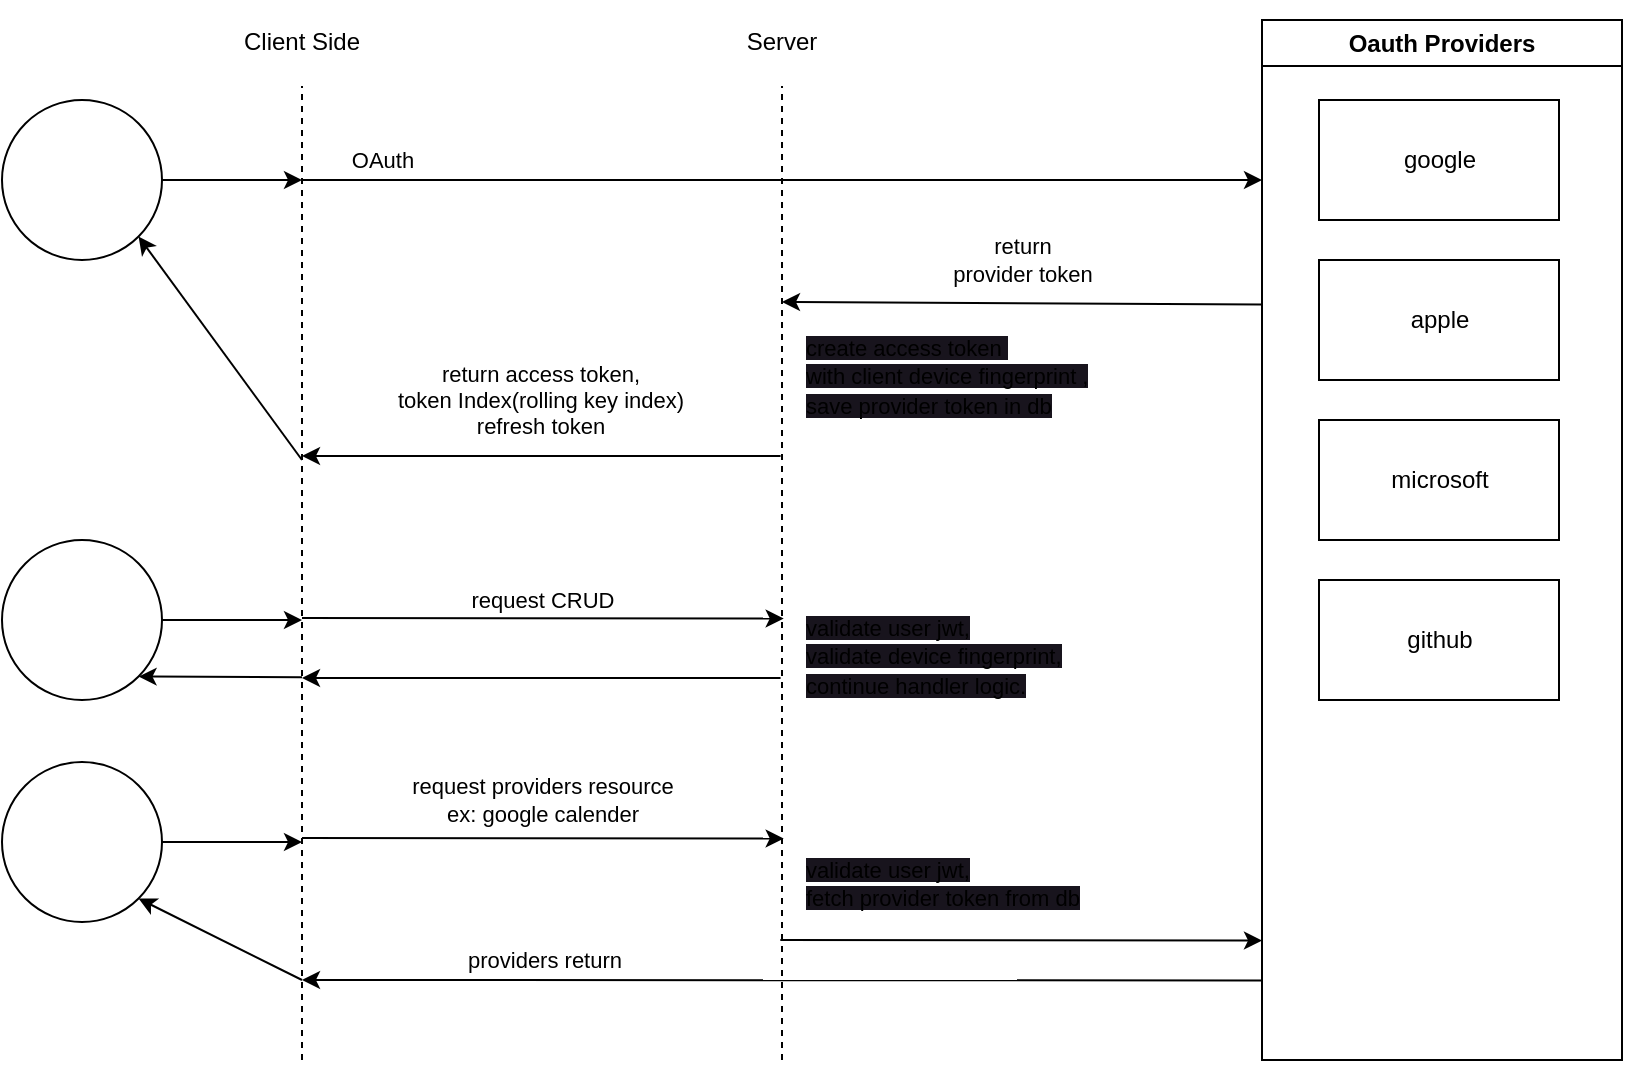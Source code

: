 <mxfile>
    <diagram name="DBStore" id="5vakd0-f1liF5I9U3yXF">
        <mxGraphModel dx="517" dy="414" grid="1" gridSize="10" guides="1" tooltips="1" connect="1" arrows="1" fold="1" page="1" pageScale="1" pageWidth="850" pageHeight="1100" math="0" shadow="0">
            <root>
                <mxCell id="mySKQl5GLhSIpnXFPhBY-0"/>
                <mxCell id="mySKQl5GLhSIpnXFPhBY-1" parent="mySKQl5GLhSIpnXFPhBY-0"/>
                <mxCell id="mySKQl5GLhSIpnXFPhBY-2" style="edgeStyle=none;html=1;" parent="mySKQl5GLhSIpnXFPhBY-1" edge="1">
                    <mxGeometry relative="1" as="geometry">
                        <mxPoint x="160" y="160" as="sourcePoint"/>
                        <mxPoint x="640" y="160" as="targetPoint"/>
                    </mxGeometry>
                </mxCell>
                <mxCell id="mySKQl5GLhSIpnXFPhBY-3" value="OAuth" style="edgeLabel;html=1;align=center;verticalAlign=middle;resizable=0;points=[];" parent="mySKQl5GLhSIpnXFPhBY-2" vertex="1" connectable="0">
                    <mxGeometry x="0.153" y="-1" relative="1" as="geometry">
                        <mxPoint x="-237" y="-11" as="offset"/>
                    </mxGeometry>
                </mxCell>
                <mxCell id="mySKQl5GLhSIpnXFPhBY-4" value="Oauth Providers" style="swimlane;whiteSpace=wrap;html=1;" parent="mySKQl5GLhSIpnXFPhBY-1" vertex="1">
                    <mxGeometry x="640" y="80" width="180" height="520" as="geometry"/>
                </mxCell>
                <mxCell id="mySKQl5GLhSIpnXFPhBY-5" value="google" style="rounded=0;whiteSpace=wrap;html=1;" parent="mySKQl5GLhSIpnXFPhBY-4" vertex="1">
                    <mxGeometry x="28.5" y="40" width="120" height="60" as="geometry"/>
                </mxCell>
                <mxCell id="mySKQl5GLhSIpnXFPhBY-6" value="apple" style="rounded=0;whiteSpace=wrap;html=1;" parent="mySKQl5GLhSIpnXFPhBY-4" vertex="1">
                    <mxGeometry x="28.5" y="120" width="120" height="60" as="geometry"/>
                </mxCell>
                <mxCell id="mySKQl5GLhSIpnXFPhBY-7" value="microsoft" style="rounded=0;whiteSpace=wrap;html=1;" parent="mySKQl5GLhSIpnXFPhBY-4" vertex="1">
                    <mxGeometry x="28.5" y="200" width="120" height="60" as="geometry"/>
                </mxCell>
                <mxCell id="mySKQl5GLhSIpnXFPhBY-8" value="github" style="rounded=0;whiteSpace=wrap;html=1;" parent="mySKQl5GLhSIpnXFPhBY-4" vertex="1">
                    <mxGeometry x="28.5" y="280" width="120" height="60" as="geometry"/>
                </mxCell>
                <mxCell id="mySKQl5GLhSIpnXFPhBY-9" value="" style="group" parent="mySKQl5GLhSIpnXFPhBY-1" vertex="1" connectable="0">
                    <mxGeometry x="100" y="70" width="120" height="530" as="geometry"/>
                </mxCell>
                <mxCell id="mySKQl5GLhSIpnXFPhBY-10" value="" style="endArrow=none;dashed=1;html=1;" parent="mySKQl5GLhSIpnXFPhBY-9" target="mySKQl5GLhSIpnXFPhBY-11" edge="1">
                    <mxGeometry width="50" height="50" relative="1" as="geometry">
                        <mxPoint x="60" y="530" as="sourcePoint"/>
                        <mxPoint x="60" y="14.324" as="targetPoint"/>
                    </mxGeometry>
                </mxCell>
                <mxCell id="mySKQl5GLhSIpnXFPhBY-11" value="Client Side" style="text;html=1;strokeColor=none;fillColor=none;align=center;verticalAlign=middle;whiteSpace=wrap;rounded=0;" parent="mySKQl5GLhSIpnXFPhBY-9" vertex="1">
                    <mxGeometry width="120" height="42.973" as="geometry"/>
                </mxCell>
                <mxCell id="mySKQl5GLhSIpnXFPhBY-12" value="" style="group" parent="mySKQl5GLhSIpnXFPhBY-1" vertex="1" connectable="0">
                    <mxGeometry x="340" y="70" width="120" height="530" as="geometry"/>
                </mxCell>
                <mxCell id="mySKQl5GLhSIpnXFPhBY-13" value="" style="endArrow=none;dashed=1;html=1;" parent="mySKQl5GLhSIpnXFPhBY-12" target="mySKQl5GLhSIpnXFPhBY-14" edge="1">
                    <mxGeometry width="50" height="50" relative="1" as="geometry">
                        <mxPoint x="60" y="530" as="sourcePoint"/>
                        <mxPoint x="37.895" y="14.324" as="targetPoint"/>
                    </mxGeometry>
                </mxCell>
                <mxCell id="mySKQl5GLhSIpnXFPhBY-14" value="Server" style="text;html=1;strokeColor=none;fillColor=none;align=center;verticalAlign=middle;whiteSpace=wrap;rounded=0;" parent="mySKQl5GLhSIpnXFPhBY-12" vertex="1">
                    <mxGeometry x="22.11" width="75.789" height="42.973" as="geometry"/>
                </mxCell>
                <mxCell id="mySKQl5GLhSIpnXFPhBY-15" value="return access token, &lt;br&gt;token Index(rolling key index)&lt;br&gt;refresh token" style="edgeStyle=none;html=1;exitX=-0.006;exitY=0.367;exitDx=0;exitDy=0;exitPerimeter=0;" parent="mySKQl5GLhSIpnXFPhBY-1" edge="1">
                    <mxGeometry x="0.003" y="-28" relative="1" as="geometry">
                        <mxPoint x="399.28" y="298" as="sourcePoint"/>
                        <mxPoint x="160" y="298" as="targetPoint"/>
                        <mxPoint as="offset"/>
                    </mxGeometry>
                </mxCell>
                <mxCell id="mySKQl5GLhSIpnXFPhBY-16" value="&lt;span style=&quot;font-size: 11px; text-align: center; background-color: rgb(24, 20, 29);&quot;&gt;create access token&amp;nbsp;&lt;br&gt;&lt;/span&gt;&lt;span style=&quot;font-size: 11px; text-align: center; background-color: rgb(24, 20, 29);&quot;&gt;with client device fingerprint ,&lt;br&gt;save provider token in db&lt;br&gt;&lt;/span&gt;" style="text;whiteSpace=wrap;html=1;" parent="mySKQl5GLhSIpnXFPhBY-1" vertex="1">
                    <mxGeometry x="410" y="230" width="160" height="85.14" as="geometry"/>
                </mxCell>
                <mxCell id="mySKQl5GLhSIpnXFPhBY-17" value="return&lt;br&gt;provider token" style="edgeStyle=none;html=1;" parent="mySKQl5GLhSIpnXFPhBY-1" edge="1">
                    <mxGeometry y="-22" relative="1" as="geometry">
                        <mxPoint x="640" y="222.214" as="sourcePoint"/>
                        <mxPoint x="400" y="220.998" as="targetPoint"/>
                        <mxPoint as="offset"/>
                    </mxGeometry>
                </mxCell>
                <mxCell id="mySKQl5GLhSIpnXFPhBY-18" value="&lt;span style=&quot;font-size: 11px; text-align: center; background-color: rgb(24, 20, 29);&quot;&gt;validate user jwt,&lt;br&gt;validate device fingerprint,&lt;br&gt;continue handler logic.&lt;br&gt;&lt;/span&gt;" style="text;whiteSpace=wrap;html=1;" parent="mySKQl5GLhSIpnXFPhBY-1" vertex="1">
                    <mxGeometry x="410" y="370" width="160" height="45.14" as="geometry"/>
                </mxCell>
                <mxCell id="mySKQl5GLhSIpnXFPhBY-19" style="edgeStyle=none;html=1;entryX=0.007;entryY=0.654;entryDx=0;entryDy=0;entryPerimeter=0;" parent="mySKQl5GLhSIpnXFPhBY-1" edge="1">
                    <mxGeometry relative="1" as="geometry">
                        <mxPoint x="160" y="489.002" as="sourcePoint"/>
                        <mxPoint x="400.84" y="489.245" as="targetPoint"/>
                    </mxGeometry>
                </mxCell>
                <mxCell id="mySKQl5GLhSIpnXFPhBY-20" value="request providers resource&lt;br&gt;ex: google calender" style="edgeLabel;html=1;align=center;verticalAlign=middle;resizable=0;points=[];" parent="mySKQl5GLhSIpnXFPhBY-19" vertex="1" connectable="0">
                    <mxGeometry x="-0.094" y="2" relative="1" as="geometry">
                        <mxPoint x="11" y="-17" as="offset"/>
                    </mxGeometry>
                </mxCell>
                <mxCell id="mySKQl5GLhSIpnXFPhBY-21" value="&lt;span style=&quot;font-size: 11px; text-align: center; background-color: rgb(24, 20, 29);&quot;&gt;validate user jwt,&lt;br&gt;fetch provider token from db&lt;br&gt;&lt;/span&gt;" style="text;whiteSpace=wrap;html=1;" parent="mySKQl5GLhSIpnXFPhBY-1" vertex="1">
                    <mxGeometry x="410" y="491" width="160" height="40" as="geometry"/>
                </mxCell>
                <mxCell id="mySKQl5GLhSIpnXFPhBY-22" style="edgeStyle=none;html=1;entryX=0.007;entryY=0.654;entryDx=0;entryDy=0;entryPerimeter=0;" parent="mySKQl5GLhSIpnXFPhBY-1" edge="1">
                    <mxGeometry relative="1" as="geometry">
                        <mxPoint x="399.16" y="540.002" as="sourcePoint"/>
                        <mxPoint x="640.0" y="540.245" as="targetPoint"/>
                    </mxGeometry>
                </mxCell>
                <mxCell id="mySKQl5GLhSIpnXFPhBY-23" style="edgeStyle=none;html=1;entryX=0.007;entryY=0.654;entryDx=0;entryDy=0;entryPerimeter=0;" parent="mySKQl5GLhSIpnXFPhBY-1" edge="1">
                    <mxGeometry relative="1" as="geometry">
                        <mxPoint x="160" y="379.005" as="sourcePoint"/>
                        <mxPoint x="400.84" y="379.269" as="targetPoint"/>
                    </mxGeometry>
                </mxCell>
                <mxCell id="mySKQl5GLhSIpnXFPhBY-24" value="request CRUD" style="edgeLabel;html=1;align=center;verticalAlign=middle;resizable=0;points=[];" parent="mySKQl5GLhSIpnXFPhBY-23" vertex="1" connectable="0">
                    <mxGeometry x="-0.094" y="2" relative="1" as="geometry">
                        <mxPoint x="11" y="-7" as="offset"/>
                    </mxGeometry>
                </mxCell>
                <mxCell id="mySKQl5GLhSIpnXFPhBY-25" value="" style="edgeStyle=none;html=1;exitX=-0.006;exitY=0.367;exitDx=0;exitDy=0;exitPerimeter=0;" parent="mySKQl5GLhSIpnXFPhBY-1" edge="1">
                    <mxGeometry x="-0.003" y="10" relative="1" as="geometry">
                        <mxPoint x="399.28" y="409" as="sourcePoint"/>
                        <mxPoint x="160" y="409" as="targetPoint"/>
                        <mxPoint as="offset"/>
                    </mxGeometry>
                </mxCell>
                <mxCell id="mySKQl5GLhSIpnXFPhBY-26" style="edgeStyle=none;html=1;" parent="mySKQl5GLhSIpnXFPhBY-1" source="mySKQl5GLhSIpnXFPhBY-28" edge="1">
                    <mxGeometry relative="1" as="geometry">
                        <mxPoint x="160" y="160" as="targetPoint"/>
                    </mxGeometry>
                </mxCell>
                <mxCell id="mySKQl5GLhSIpnXFPhBY-27" style="edgeStyle=none;html=1;exitX=1;exitY=1;exitDx=0;exitDy=0;endArrow=none;endFill=0;startArrow=classic;startFill=1;" parent="mySKQl5GLhSIpnXFPhBY-1" source="mySKQl5GLhSIpnXFPhBY-28" edge="1">
                    <mxGeometry relative="1" as="geometry">
                        <mxPoint x="160" y="300" as="targetPoint"/>
                    </mxGeometry>
                </mxCell>
                <mxCell id="mySKQl5GLhSIpnXFPhBY-28" value="" style="ellipse;whiteSpace=wrap;html=1;aspect=fixed;" parent="mySKQl5GLhSIpnXFPhBY-1" vertex="1">
                    <mxGeometry x="10" y="120" width="80" height="80" as="geometry"/>
                </mxCell>
                <mxCell id="mySKQl5GLhSIpnXFPhBY-29" style="edgeStyle=none;html=1;" parent="mySKQl5GLhSIpnXFPhBY-1" source="mySKQl5GLhSIpnXFPhBY-31" edge="1">
                    <mxGeometry relative="1" as="geometry">
                        <mxPoint x="160" y="380" as="targetPoint"/>
                    </mxGeometry>
                </mxCell>
                <mxCell id="mySKQl5GLhSIpnXFPhBY-30" style="edgeStyle=none;html=1;exitX=1;exitY=1;exitDx=0;exitDy=0;startArrow=classic;startFill=1;endArrow=none;endFill=0;" parent="mySKQl5GLhSIpnXFPhBY-1" source="mySKQl5GLhSIpnXFPhBY-31" edge="1">
                    <mxGeometry relative="1" as="geometry">
                        <mxPoint x="160" y="408.571" as="targetPoint"/>
                    </mxGeometry>
                </mxCell>
                <mxCell id="mySKQl5GLhSIpnXFPhBY-31" value="" style="ellipse;whiteSpace=wrap;html=1;aspect=fixed;" parent="mySKQl5GLhSIpnXFPhBY-1" vertex="1">
                    <mxGeometry x="10" y="340" width="80" height="80" as="geometry"/>
                </mxCell>
                <mxCell id="mySKQl5GLhSIpnXFPhBY-32" style="edgeStyle=none;html=1;startArrow=none;startFill=0;endArrow=classic;endFill=1;" parent="mySKQl5GLhSIpnXFPhBY-1" source="mySKQl5GLhSIpnXFPhBY-34" edge="1">
                    <mxGeometry relative="1" as="geometry">
                        <mxPoint x="160" y="491" as="targetPoint"/>
                    </mxGeometry>
                </mxCell>
                <mxCell id="mySKQl5GLhSIpnXFPhBY-33" style="edgeStyle=none;html=1;exitX=1;exitY=1;exitDx=0;exitDy=0;startArrow=classic;startFill=1;endArrow=none;endFill=0;" parent="mySKQl5GLhSIpnXFPhBY-1" source="mySKQl5GLhSIpnXFPhBY-34" edge="1">
                    <mxGeometry relative="1" as="geometry">
                        <mxPoint x="160" y="560" as="targetPoint"/>
                    </mxGeometry>
                </mxCell>
                <mxCell id="mySKQl5GLhSIpnXFPhBY-34" value="" style="ellipse;whiteSpace=wrap;html=1;aspect=fixed;" parent="mySKQl5GLhSIpnXFPhBY-1" vertex="1">
                    <mxGeometry x="10" y="451" width="80" height="80" as="geometry"/>
                </mxCell>
                <mxCell id="mySKQl5GLhSIpnXFPhBY-35" style="edgeStyle=none;html=1;entryX=0.007;entryY=0.654;entryDx=0;entryDy=0;entryPerimeter=0;startArrow=classic;startFill=1;endArrow=none;endFill=0;" parent="mySKQl5GLhSIpnXFPhBY-1" edge="1">
                    <mxGeometry relative="1" as="geometry">
                        <mxPoint x="160" y="560" as="sourcePoint"/>
                        <mxPoint x="640" y="560.245" as="targetPoint"/>
                    </mxGeometry>
                </mxCell>
                <mxCell id="mySKQl5GLhSIpnXFPhBY-36" value="providers return" style="edgeLabel;html=1;align=center;verticalAlign=middle;resizable=0;points=[];" parent="mySKQl5GLhSIpnXFPhBY-35" vertex="1" connectable="0">
                    <mxGeometry x="-0.094" y="2" relative="1" as="geometry">
                        <mxPoint x="-97" y="-8" as="offset"/>
                    </mxGeometry>
                </mxCell>
            </root>
        </mxGraphModel>
    </diagram>
    <diagram id="0orzA157L1LUyU_UZBgA" name="token api">
        <mxGraphModel dx="772" dy="414" grid="1" gridSize="10" guides="1" tooltips="1" connect="1" arrows="1" fold="1" page="1" pageScale="1" pageWidth="850" pageHeight="1100" math="0" shadow="0">
            <root>
                <mxCell id="0"/>
                <mxCell id="1" parent="0"/>
                <mxCell id="Z2bCPHqRv4DeRaO5CPOs-7" style="edgeStyle=none;html=1;" parent="1" source="EWqdCIH5SgN7KmLZye1h-1" edge="1">
                    <mxGeometry relative="1" as="geometry">
                        <mxPoint x="260" y="80" as="targetPoint"/>
                    </mxGeometry>
                </mxCell>
                <mxCell id="EWqdCIH5SgN7KmLZye1h-1" value="" style="ellipse;whiteSpace=wrap;html=1;aspect=fixed;" parent="1" vertex="1">
                    <mxGeometry x="40" y="40" width="80" height="80" as="geometry"/>
                </mxCell>
                <mxCell id="Z2bCPHqRv4DeRaO5CPOs-1" value="" style="group" parent="1" vertex="1" connectable="0">
                    <mxGeometry x="200" width="120" height="530" as="geometry"/>
                </mxCell>
                <mxCell id="Z2bCPHqRv4DeRaO5CPOs-2" value="" style="endArrow=none;dashed=1;html=1;" parent="Z2bCPHqRv4DeRaO5CPOs-1" target="Z2bCPHqRv4DeRaO5CPOs-3" edge="1">
                    <mxGeometry width="50" height="50" relative="1" as="geometry">
                        <mxPoint x="60" y="530" as="sourcePoint"/>
                        <mxPoint x="60" y="14.324" as="targetPoint"/>
                    </mxGeometry>
                </mxCell>
                <mxCell id="Z2bCPHqRv4DeRaO5CPOs-22" value="store token &amp;amp; id" style="edgeLabel;html=1;align=center;verticalAlign=middle;resizable=0;points=[];" parent="Z2bCPHqRv4DeRaO5CPOs-2" vertex="1" connectable="0">
                    <mxGeometry x="0.038" y="-1" relative="1" as="geometry">
                        <mxPoint x="-1" y="-57" as="offset"/>
                    </mxGeometry>
                </mxCell>
                <mxCell id="Z2bCPHqRv4DeRaO5CPOs-3" value="Client Side" style="text;html=1;strokeColor=none;fillColor=none;align=center;verticalAlign=middle;whiteSpace=wrap;rounded=0;" parent="Z2bCPHqRv4DeRaO5CPOs-1" vertex="1">
                    <mxGeometry width="120" height="42.973" as="geometry"/>
                </mxCell>
                <mxCell id="Z2bCPHqRv4DeRaO5CPOs-4" value="" style="group" parent="1" vertex="1" connectable="0">
                    <mxGeometry x="440" width="120" height="530" as="geometry"/>
                </mxCell>
                <mxCell id="Z2bCPHqRv4DeRaO5CPOs-5" value="" style="endArrow=none;dashed=1;html=1;" parent="Z2bCPHqRv4DeRaO5CPOs-4" target="Z2bCPHqRv4DeRaO5CPOs-6" edge="1">
                    <mxGeometry width="50" height="50" relative="1" as="geometry">
                        <mxPoint x="60" y="530" as="sourcePoint"/>
                        <mxPoint x="37.895" y="14.324" as="targetPoint"/>
                    </mxGeometry>
                </mxCell>
                <mxCell id="Z2bCPHqRv4DeRaO5CPOs-14" value="Create Token" style="edgeLabel;html=1;align=center;verticalAlign=middle;resizable=0;points=[];" parent="Z2bCPHqRv4DeRaO5CPOs-5" vertex="1" connectable="0">
                    <mxGeometry x="0.733" y="3" relative="1" as="geometry">
                        <mxPoint x="3" y="12" as="offset"/>
                    </mxGeometry>
                </mxCell>
                <mxCell id="Z2bCPHqRv4DeRaO5CPOs-6" value="Server" style="text;html=1;strokeColor=none;fillColor=none;align=center;verticalAlign=middle;whiteSpace=wrap;rounded=0;" parent="Z2bCPHqRv4DeRaO5CPOs-4" vertex="1">
                    <mxGeometry x="22.11" width="75.789" height="42.973" as="geometry"/>
                </mxCell>
                <mxCell id="Z2bCPHqRv4DeRaO5CPOs-9" style="edgeStyle=none;html=1;" parent="1" edge="1">
                    <mxGeometry relative="1" as="geometry">
                        <mxPoint x="500" y="80" as="targetPoint"/>
                        <mxPoint x="260" y="80" as="sourcePoint"/>
                    </mxGeometry>
                </mxCell>
                <mxCell id="Z2bCPHqRv4DeRaO5CPOs-13" value="Req" style="edgeLabel;html=1;align=center;verticalAlign=middle;resizable=0;points=[];" parent="Z2bCPHqRv4DeRaO5CPOs-9" vertex="1" connectable="0">
                    <mxGeometry x="-0.128" relative="1" as="geometry">
                        <mxPoint x="15" as="offset"/>
                    </mxGeometry>
                </mxCell>
                <mxCell id="Z2bCPHqRv4DeRaO5CPOs-16" style="edgeStyle=none;html=1;" parent="1" edge="1">
                    <mxGeometry relative="1" as="geometry">
                        <mxPoint x="260" y="160" as="targetPoint"/>
                        <mxPoint x="500" y="160" as="sourcePoint"/>
                    </mxGeometry>
                </mxCell>
                <mxCell id="Z2bCPHqRv4DeRaO5CPOs-17" value="Redirect with token &lt;br&gt;on query param" style="edgeLabel;html=1;align=center;verticalAlign=middle;resizable=0;points=[];" parent="Z2bCPHqRv4DeRaO5CPOs-16" vertex="1" connectable="0">
                    <mxGeometry x="-0.128" relative="1" as="geometry">
                        <mxPoint x="-15" as="offset"/>
                    </mxGeometry>
                </mxCell>
            </root>
        </mxGraphModel>
    </diagram>
    <diagram id="nT3DKkM1U51uSFMnaEO-" name="Page-3">
        <mxGraphModel dx="517" dy="414" grid="1" gridSize="10" guides="1" tooltips="1" connect="1" arrows="1" fold="1" page="1" pageScale="1" pageWidth="827" pageHeight="1169" math="0" shadow="0">
            <root>
                <mxCell id="0"/>
                <mxCell id="1" parent="0"/>
                <mxCell id="_4lO2P2aUbs4R-eT7nXR-6" value="Main" style="shape=table;startSize=30;container=1;collapsible=0;childLayout=tableLayout;fixedRows=1;rowLines=0;fontStyle=1;" parent="1" vertex="1">
                    <mxGeometry x="80" y="240" width="180" height="210" as="geometry"/>
                </mxCell>
                <mxCell id="_4lO2P2aUbs4R-eT7nXR-7" value="" style="shape=tableRow;horizontal=0;startSize=0;swimlaneHead=0;swimlaneBody=0;top=0;left=0;bottom=0;right=0;collapsible=0;dropTarget=0;fillColor=none;points=[[0,0.5],[1,0.5]];portConstraint=eastwest;" parent="_4lO2P2aUbs4R-eT7nXR-6" vertex="1">
                    <mxGeometry y="30" width="180" height="30" as="geometry"/>
                </mxCell>
                <mxCell id="_4lO2P2aUbs4R-eT7nXR-8" value="Y" style="shape=partialRectangle;html=1;whiteSpace=wrap;connectable=0;fillColor=none;top=0;left=0;bottom=0;right=0;overflow=hidden;pointerEvents=1;" parent="_4lO2P2aUbs4R-eT7nXR-7" vertex="1">
                    <mxGeometry width="40" height="30" as="geometry">
                        <mxRectangle width="40" height="30" as="alternateBounds"/>
                    </mxGeometry>
                </mxCell>
                <mxCell id="_4lO2P2aUbs4R-eT7nXR-9" value="_id" style="shape=partialRectangle;html=1;whiteSpace=wrap;connectable=0;fillColor=none;top=0;left=0;bottom=0;right=0;align=left;spacingLeft=6;overflow=hidden;" parent="_4lO2P2aUbs4R-eT7nXR-7" vertex="1">
                    <mxGeometry x="40" width="140" height="30" as="geometry">
                        <mxRectangle width="140" height="30" as="alternateBounds"/>
                    </mxGeometry>
                </mxCell>
                <mxCell id="_4lO2P2aUbs4R-eT7nXR-10" value="" style="shape=tableRow;horizontal=0;startSize=0;swimlaneHead=0;swimlaneBody=0;top=0;left=0;bottom=0;right=0;collapsible=0;dropTarget=0;fillColor=none;points=[[0,0.5],[1,0.5]];portConstraint=eastwest;" parent="_4lO2P2aUbs4R-eT7nXR-6" vertex="1">
                    <mxGeometry y="60" width="180" height="30" as="geometry"/>
                </mxCell>
                <mxCell id="_4lO2P2aUbs4R-eT7nXR-11" value="Y" style="shape=partialRectangle;html=1;whiteSpace=wrap;connectable=0;fillColor=none;top=0;left=0;bottom=0;right=0;overflow=hidden;" parent="_4lO2P2aUbs4R-eT7nXR-10" vertex="1">
                    <mxGeometry width="40" height="30" as="geometry">
                        <mxRectangle width="40" height="30" as="alternateBounds"/>
                    </mxGeometry>
                </mxCell>
                <mxCell id="_4lO2P2aUbs4R-eT7nXR-12" value="uid (AI)" style="shape=partialRectangle;html=1;whiteSpace=wrap;connectable=0;fillColor=none;top=0;left=0;bottom=0;right=0;align=left;spacingLeft=6;overflow=hidden;" parent="_4lO2P2aUbs4R-eT7nXR-10" vertex="1">
                    <mxGeometry x="40" width="140" height="30" as="geometry">
                        <mxRectangle width="140" height="30" as="alternateBounds"/>
                    </mxGeometry>
                </mxCell>
                <mxCell id="_4lO2P2aUbs4R-eT7nXR-13" value="" style="shape=tableRow;horizontal=0;startSize=0;swimlaneHead=0;swimlaneBody=0;top=0;left=0;bottom=0;right=0;collapsible=0;dropTarget=0;fillColor=none;points=[[0,0.5],[1,0.5]];portConstraint=eastwest;" parent="_4lO2P2aUbs4R-eT7nXR-6" vertex="1">
                    <mxGeometry y="90" width="180" height="30" as="geometry"/>
                </mxCell>
                <mxCell id="_4lO2P2aUbs4R-eT7nXR-14" value="Y" style="shape=partialRectangle;html=1;whiteSpace=wrap;connectable=0;fillColor=none;top=0;left=0;bottom=0;right=0;overflow=hidden;" parent="_4lO2P2aUbs4R-eT7nXR-13" vertex="1">
                    <mxGeometry width="40" height="30" as="geometry">
                        <mxRectangle width="40" height="30" as="alternateBounds"/>
                    </mxGeometry>
                </mxCell>
                <mxCell id="_4lO2P2aUbs4R-eT7nXR-15" value="username" style="shape=partialRectangle;html=1;whiteSpace=wrap;connectable=0;fillColor=none;top=0;left=0;bottom=0;right=0;align=left;spacingLeft=6;overflow=hidden;" parent="_4lO2P2aUbs4R-eT7nXR-13" vertex="1">
                    <mxGeometry x="40" width="140" height="30" as="geometry">
                        <mxRectangle width="140" height="30" as="alternateBounds"/>
                    </mxGeometry>
                </mxCell>
                <mxCell id="_4lO2P2aUbs4R-eT7nXR-16" style="shape=tableRow;horizontal=0;startSize=0;swimlaneHead=0;swimlaneBody=0;top=0;left=0;bottom=0;right=0;collapsible=0;dropTarget=0;fillColor=none;points=[[0,0.5],[1,0.5]];portConstraint=eastwest;" parent="_4lO2P2aUbs4R-eT7nXR-6" vertex="1">
                    <mxGeometry y="120" width="180" height="30" as="geometry"/>
                </mxCell>
                <mxCell id="_4lO2P2aUbs4R-eT7nXR-17" value="N" style="shape=partialRectangle;html=1;whiteSpace=wrap;connectable=0;fillColor=none;top=0;left=0;bottom=0;right=0;overflow=hidden;" parent="_4lO2P2aUbs4R-eT7nXR-16" vertex="1">
                    <mxGeometry width="40" height="30" as="geometry">
                        <mxRectangle width="40" height="30" as="alternateBounds"/>
                    </mxGeometry>
                </mxCell>
                <mxCell id="_4lO2P2aUbs4R-eT7nXR-18" value="email" style="shape=partialRectangle;html=1;whiteSpace=wrap;connectable=0;fillColor=none;top=0;left=0;bottom=0;right=0;align=left;spacingLeft=6;overflow=hidden;" parent="_4lO2P2aUbs4R-eT7nXR-16" vertex="1">
                    <mxGeometry x="40" width="140" height="30" as="geometry">
                        <mxRectangle width="140" height="30" as="alternateBounds"/>
                    </mxGeometry>
                </mxCell>
                <mxCell id="_4lO2P2aUbs4R-eT7nXR-19" style="shape=tableRow;horizontal=0;startSize=0;swimlaneHead=0;swimlaneBody=0;top=0;left=0;bottom=0;right=0;collapsible=0;dropTarget=0;fillColor=none;points=[[0,0.5],[1,0.5]];portConstraint=eastwest;" parent="_4lO2P2aUbs4R-eT7nXR-6" vertex="1">
                    <mxGeometry y="150" width="180" height="30" as="geometry"/>
                </mxCell>
                <mxCell id="_4lO2P2aUbs4R-eT7nXR-20" value="N" style="shape=partialRectangle;html=1;whiteSpace=wrap;connectable=0;fillColor=none;top=0;left=0;bottom=0;right=0;overflow=hidden;" parent="_4lO2P2aUbs4R-eT7nXR-19" vertex="1">
                    <mxGeometry width="40" height="30" as="geometry">
                        <mxRectangle width="40" height="30" as="alternateBounds"/>
                    </mxGeometry>
                </mxCell>
                <mxCell id="_4lO2P2aUbs4R-eT7nXR-21" value="totp" style="shape=partialRectangle;html=1;whiteSpace=wrap;connectable=0;fillColor=none;top=0;left=0;bottom=0;right=0;align=left;spacingLeft=6;overflow=hidden;" parent="_4lO2P2aUbs4R-eT7nXR-19" vertex="1">
                    <mxGeometry x="40" width="140" height="30" as="geometry">
                        <mxRectangle width="140" height="30" as="alternateBounds"/>
                    </mxGeometry>
                </mxCell>
                <mxCell id="_4lO2P2aUbs4R-eT7nXR-22" style="shape=tableRow;horizontal=0;startSize=0;swimlaneHead=0;swimlaneBody=0;top=0;left=0;bottom=0;right=0;collapsible=0;dropTarget=0;fillColor=none;points=[[0,0.5],[1,0.5]];portConstraint=eastwest;" parent="_4lO2P2aUbs4R-eT7nXR-6" vertex="1">
                    <mxGeometry y="180" width="180" height="30" as="geometry"/>
                </mxCell>
                <mxCell id="_4lO2P2aUbs4R-eT7nXR-23" value="N" style="shape=partialRectangle;html=1;whiteSpace=wrap;connectable=0;fillColor=none;top=0;left=0;bottom=0;right=0;overflow=hidden;" parent="_4lO2P2aUbs4R-eT7nXR-22" vertex="1">
                    <mxGeometry width="40" height="30" as="geometry">
                        <mxRectangle width="40" height="30" as="alternateBounds"/>
                    </mxGeometry>
                </mxCell>
                <mxCell id="_4lO2P2aUbs4R-eT7nXR-24" value="OAuthProfiles" style="shape=partialRectangle;html=1;whiteSpace=wrap;connectable=0;fillColor=none;top=0;left=0;bottom=0;right=0;align=left;spacingLeft=6;overflow=hidden;" parent="_4lO2P2aUbs4R-eT7nXR-22" vertex="1">
                    <mxGeometry x="40" width="140" height="30" as="geometry">
                        <mxRectangle width="140" height="30" as="alternateBounds"/>
                    </mxGeometry>
                </mxCell>
                <mxCell id="_4lO2P2aUbs4R-eT7nXR-25" value="OAuthProfiles item" style="shape=table;startSize=30;container=1;collapsible=0;childLayout=tableLayout;fixedRows=1;rowLines=0;fontStyle=1;" parent="1" vertex="1">
                    <mxGeometry x="324" y="420" width="180" height="120" as="geometry"/>
                </mxCell>
                <mxCell id="_4lO2P2aUbs4R-eT7nXR-26" value="" style="shape=tableRow;horizontal=0;startSize=0;swimlaneHead=0;swimlaneBody=0;top=0;left=0;bottom=0;right=0;collapsible=0;dropTarget=0;fillColor=none;points=[[0,0.5],[1,0.5]];portConstraint=eastwest;" parent="_4lO2P2aUbs4R-eT7nXR-25" vertex="1">
                    <mxGeometry y="30" width="180" height="30" as="geometry"/>
                </mxCell>
                <mxCell id="_4lO2P2aUbs4R-eT7nXR-27" value="Y" style="shape=partialRectangle;html=1;whiteSpace=wrap;connectable=0;fillColor=none;top=0;left=0;bottom=0;right=0;overflow=hidden;pointerEvents=1;" parent="_4lO2P2aUbs4R-eT7nXR-26" vertex="1">
                    <mxGeometry width="40" height="30" as="geometry">
                        <mxRectangle width="40" height="30" as="alternateBounds"/>
                    </mxGeometry>
                </mxCell>
                <mxCell id="_4lO2P2aUbs4R-eT7nXR-28" value="authId" style="shape=partialRectangle;html=1;whiteSpace=wrap;connectable=0;fillColor=none;top=0;left=0;bottom=0;right=0;align=left;spacingLeft=6;overflow=hidden;" parent="_4lO2P2aUbs4R-eT7nXR-26" vertex="1">
                    <mxGeometry x="40" width="140" height="30" as="geometry">
                        <mxRectangle width="140" height="30" as="alternateBounds"/>
                    </mxGeometry>
                </mxCell>
                <mxCell id="_4lO2P2aUbs4R-eT7nXR-32" value="" style="shape=tableRow;horizontal=0;startSize=0;swimlaneHead=0;swimlaneBody=0;top=0;left=0;bottom=0;right=0;collapsible=0;dropTarget=0;fillColor=none;points=[[0,0.5],[1,0.5]];portConstraint=eastwest;" parent="_4lO2P2aUbs4R-eT7nXR-25" vertex="1">
                    <mxGeometry y="60" width="180" height="30" as="geometry"/>
                </mxCell>
                <mxCell id="_4lO2P2aUbs4R-eT7nXR-33" value="Y" style="shape=partialRectangle;html=1;whiteSpace=wrap;connectable=0;fillColor=none;top=0;left=0;bottom=0;right=0;overflow=hidden;" parent="_4lO2P2aUbs4R-eT7nXR-32" vertex="1">
                    <mxGeometry width="40" height="30" as="geometry">
                        <mxRectangle width="40" height="30" as="alternateBounds"/>
                    </mxGeometry>
                </mxCell>
                <mxCell id="_4lO2P2aUbs4R-eT7nXR-34" value="username" style="shape=partialRectangle;html=1;whiteSpace=wrap;connectable=0;fillColor=none;top=0;left=0;bottom=0;right=0;align=left;spacingLeft=6;overflow=hidden;" parent="_4lO2P2aUbs4R-eT7nXR-32" vertex="1">
                    <mxGeometry x="40" width="140" height="30" as="geometry">
                        <mxRectangle width="140" height="30" as="alternateBounds"/>
                    </mxGeometry>
                </mxCell>
                <mxCell id="_4lO2P2aUbs4R-eT7nXR-35" style="shape=tableRow;horizontal=0;startSize=0;swimlaneHead=0;swimlaneBody=0;top=0;left=0;bottom=0;right=0;collapsible=0;dropTarget=0;fillColor=none;points=[[0,0.5],[1,0.5]];portConstraint=eastwest;" parent="_4lO2P2aUbs4R-eT7nXR-25" vertex="1">
                    <mxGeometry y="90" width="180" height="30" as="geometry"/>
                </mxCell>
                <mxCell id="_4lO2P2aUbs4R-eT7nXR-36" value="N" style="shape=partialRectangle;html=1;whiteSpace=wrap;connectable=0;fillColor=none;top=0;left=0;bottom=0;right=0;overflow=hidden;" parent="_4lO2P2aUbs4R-eT7nXR-35" vertex="1">
                    <mxGeometry width="40" height="30" as="geometry">
                        <mxRectangle width="40" height="30" as="alternateBounds"/>
                    </mxGeometry>
                </mxCell>
                <mxCell id="_4lO2P2aUbs4R-eT7nXR-37" value="email" style="shape=partialRectangle;html=1;whiteSpace=wrap;connectable=0;fillColor=none;top=0;left=0;bottom=0;right=0;align=left;spacingLeft=6;overflow=hidden;" parent="_4lO2P2aUbs4R-eT7nXR-35" vertex="1">
                    <mxGeometry x="40" width="140" height="30" as="geometry">
                        <mxRectangle width="140" height="30" as="alternateBounds"/>
                    </mxGeometry>
                </mxCell>
                <mxCell id="_4lO2P2aUbs4R-eT7nXR-44" style="edgeStyle=none;html=1;entryX=0.01;entryY=0.141;entryDx=0;entryDy=0;entryPerimeter=0;" parent="1" source="_4lO2P2aUbs4R-eT7nXR-22" target="_4lO2P2aUbs4R-eT7nXR-25" edge="1">
                    <mxGeometry relative="1" as="geometry">
                        <mxPoint x="300" y="435" as="targetPoint"/>
                    </mxGeometry>
                </mxCell>
                <mxCell id="_4lO2P2aUbs4R-eT7nXR-45" value="&lt;h1&gt;Finding user&lt;/h1&gt;&lt;p&gt;system identify by _id, oauth.authId,&amp;nbsp;&lt;br&gt;human identify by uid,&lt;br&gt;could email too, but it is optional.&lt;br&gt;&lt;br&gt;by OAuth profiles,&lt;br&gt;it can ONLY use authId, &lt;br&gt;to avoid different oauth mail on same user.&lt;/p&gt;" style="text;html=1;strokeColor=none;fillColor=none;spacing=5;spacingTop=-20;whiteSpace=wrap;overflow=hidden;rounded=0;" parent="1" vertex="1">
                    <mxGeometry x="80" y="600" width="250" height="170" as="geometry"/>
                </mxCell>
                <mxCell id="_4lO2P2aUbs4R-eT7nXR-46" value="&lt;h1&gt;Register New User&lt;/h1&gt;&lt;p&gt;check duplicated by main.email &lt;br&gt;and oauth.authId, oauth.email.&lt;br&gt;&lt;br&gt;one email should only have one account, it canyt be on two different user account.&lt;br&gt;&lt;br&gt;one account can have multiple email.&lt;/p&gt;&lt;p&gt;prompt optional email filling and mark is for &quot;Account Recover&quot;.&lt;/p&gt;" style="text;html=1;strokeColor=none;fillColor=none;spacing=5;spacingTop=-20;whiteSpace=wrap;overflow=hidden;rounded=0;" parent="1" vertex="1">
                    <mxGeometry x="80" y="800" width="250" height="200" as="geometry"/>
                </mxCell>
                <mxCell id="_4lO2P2aUbs4R-eT7nXR-47" value="&lt;h1&gt;Bind OAuth&lt;/h1&gt;&lt;p&gt;add oauth profile to current user.&lt;br&gt;&lt;/p&gt;&lt;p&gt;identify duplicate as register,&lt;br&gt;restrict if duplicate, &lt;br&gt;user need to unlink on other acc to bind on new acc&lt;br&gt;&lt;br&gt;if oauth have different email, ask user to choose one as main.&lt;/p&gt;&lt;p&gt;&lt;br&gt;&lt;/p&gt;" style="text;html=1;strokeColor=none;fillColor=none;spacing=5;spacingTop=-20;whiteSpace=wrap;overflow=hidden;rounded=0;" parent="1" vertex="1">
                    <mxGeometry x="80" y="1040" width="250" height="190" as="geometry"/>
                </mxCell>
            </root>
        </mxGraphModel>
    </diagram>
</mxfile>